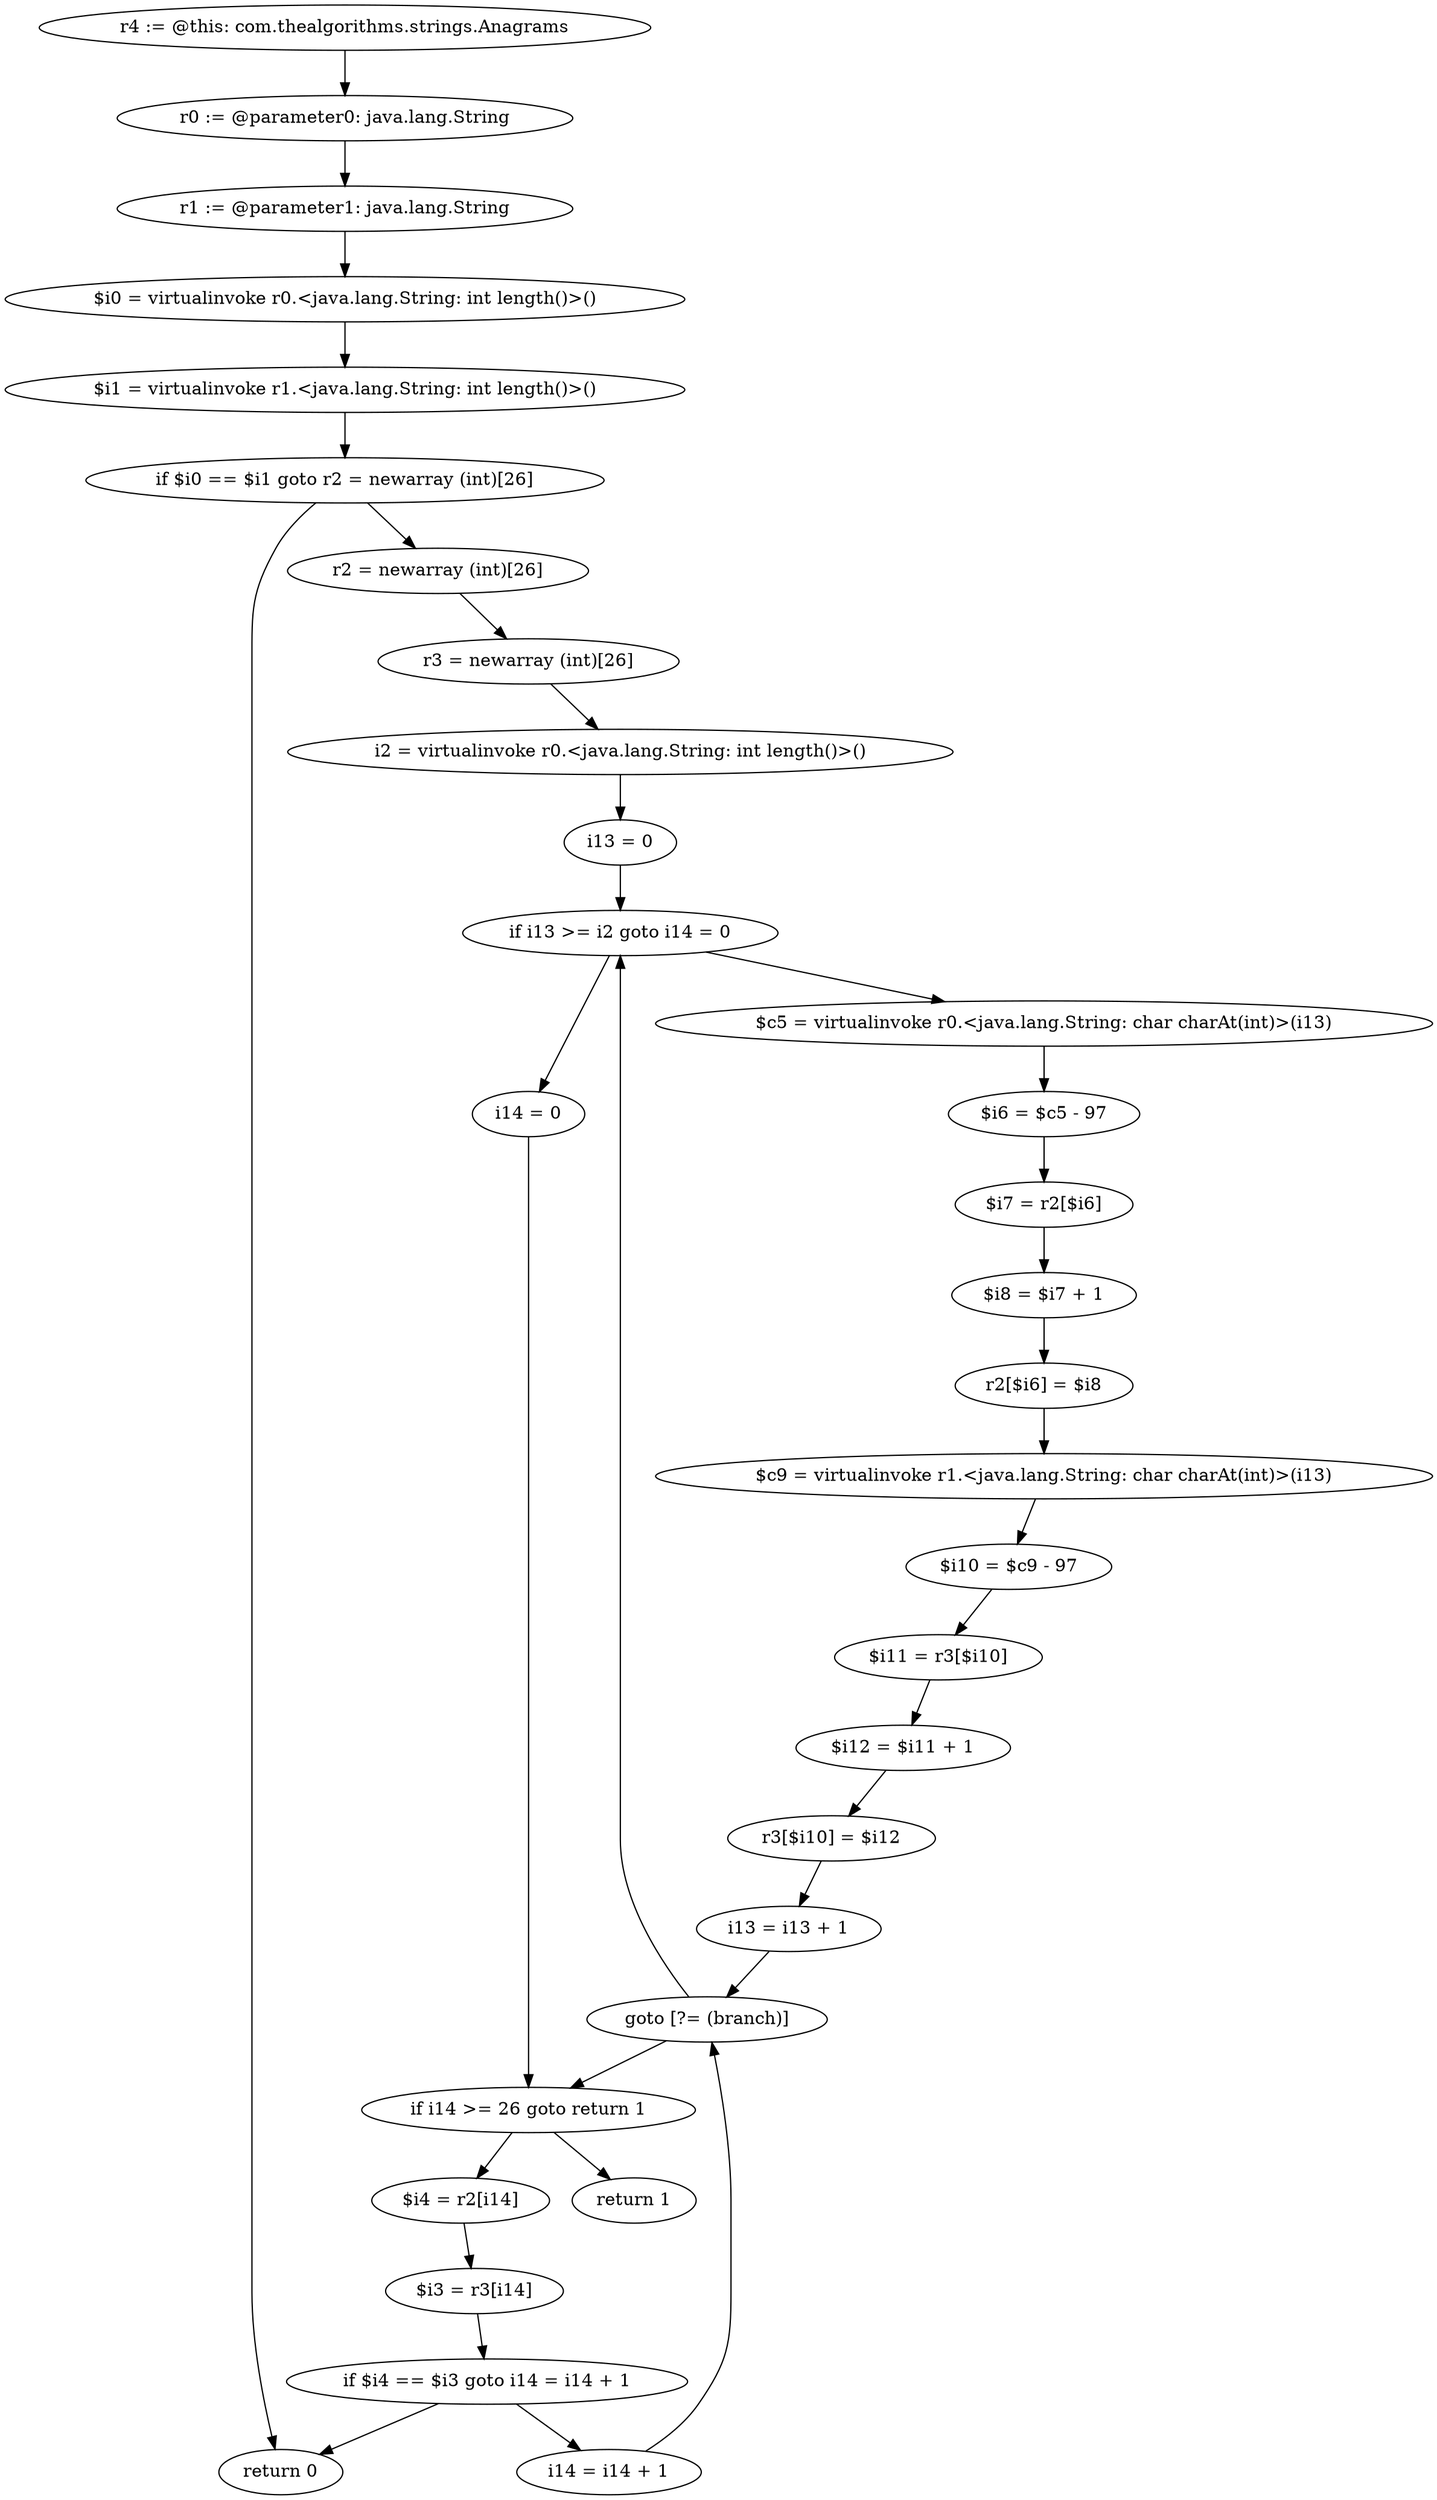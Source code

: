 digraph "unitGraph" {
    "r4 := @this: com.thealgorithms.strings.Anagrams"
    "r0 := @parameter0: java.lang.String"
    "r1 := @parameter1: java.lang.String"
    "$i0 = virtualinvoke r0.<java.lang.String: int length()>()"
    "$i1 = virtualinvoke r1.<java.lang.String: int length()>()"
    "if $i0 == $i1 goto r2 = newarray (int)[26]"
    "return 0"
    "r2 = newarray (int)[26]"
    "r3 = newarray (int)[26]"
    "i2 = virtualinvoke r0.<java.lang.String: int length()>()"
    "i13 = 0"
    "if i13 >= i2 goto i14 = 0"
    "$c5 = virtualinvoke r0.<java.lang.String: char charAt(int)>(i13)"
    "$i6 = $c5 - 97"
    "$i7 = r2[$i6]"
    "$i8 = $i7 + 1"
    "r2[$i6] = $i8"
    "$c9 = virtualinvoke r1.<java.lang.String: char charAt(int)>(i13)"
    "$i10 = $c9 - 97"
    "$i11 = r3[$i10]"
    "$i12 = $i11 + 1"
    "r3[$i10] = $i12"
    "i13 = i13 + 1"
    "goto [?= (branch)]"
    "i14 = 0"
    "if i14 >= 26 goto return 1"
    "$i4 = r2[i14]"
    "$i3 = r3[i14]"
    "if $i4 == $i3 goto i14 = i14 + 1"
    "i14 = i14 + 1"
    "return 1"
    "r4 := @this: com.thealgorithms.strings.Anagrams"->"r0 := @parameter0: java.lang.String";
    "r0 := @parameter0: java.lang.String"->"r1 := @parameter1: java.lang.String";
    "r1 := @parameter1: java.lang.String"->"$i0 = virtualinvoke r0.<java.lang.String: int length()>()";
    "$i0 = virtualinvoke r0.<java.lang.String: int length()>()"->"$i1 = virtualinvoke r1.<java.lang.String: int length()>()";
    "$i1 = virtualinvoke r1.<java.lang.String: int length()>()"->"if $i0 == $i1 goto r2 = newarray (int)[26]";
    "if $i0 == $i1 goto r2 = newarray (int)[26]"->"return 0";
    "if $i0 == $i1 goto r2 = newarray (int)[26]"->"r2 = newarray (int)[26]";
    "r2 = newarray (int)[26]"->"r3 = newarray (int)[26]";
    "r3 = newarray (int)[26]"->"i2 = virtualinvoke r0.<java.lang.String: int length()>()";
    "i2 = virtualinvoke r0.<java.lang.String: int length()>()"->"i13 = 0";
    "i13 = 0"->"if i13 >= i2 goto i14 = 0";
    "if i13 >= i2 goto i14 = 0"->"$c5 = virtualinvoke r0.<java.lang.String: char charAt(int)>(i13)";
    "if i13 >= i2 goto i14 = 0"->"i14 = 0";
    "$c5 = virtualinvoke r0.<java.lang.String: char charAt(int)>(i13)"->"$i6 = $c5 - 97";
    "$i6 = $c5 - 97"->"$i7 = r2[$i6]";
    "$i7 = r2[$i6]"->"$i8 = $i7 + 1";
    "$i8 = $i7 + 1"->"r2[$i6] = $i8";
    "r2[$i6] = $i8"->"$c9 = virtualinvoke r1.<java.lang.String: char charAt(int)>(i13)";
    "$c9 = virtualinvoke r1.<java.lang.String: char charAt(int)>(i13)"->"$i10 = $c9 - 97";
    "$i10 = $c9 - 97"->"$i11 = r3[$i10]";
    "$i11 = r3[$i10]"->"$i12 = $i11 + 1";
    "$i12 = $i11 + 1"->"r3[$i10] = $i12";
    "r3[$i10] = $i12"->"i13 = i13 + 1";
    "i13 = i13 + 1"->"goto [?= (branch)]";
    "goto [?= (branch)]"->"if i13 >= i2 goto i14 = 0";
    "i14 = 0"->"if i14 >= 26 goto return 1";
    "if i14 >= 26 goto return 1"->"$i4 = r2[i14]";
    "if i14 >= 26 goto return 1"->"return 1";
    "$i4 = r2[i14]"->"$i3 = r3[i14]";
    "$i3 = r3[i14]"->"if $i4 == $i3 goto i14 = i14 + 1";
    "if $i4 == $i3 goto i14 = i14 + 1"->"return 0";
    "if $i4 == $i3 goto i14 = i14 + 1"->"i14 = i14 + 1";
    "i14 = i14 + 1"->"goto [?= (branch)]";
    "goto [?= (branch)]"->"if i14 >= 26 goto return 1";
}
